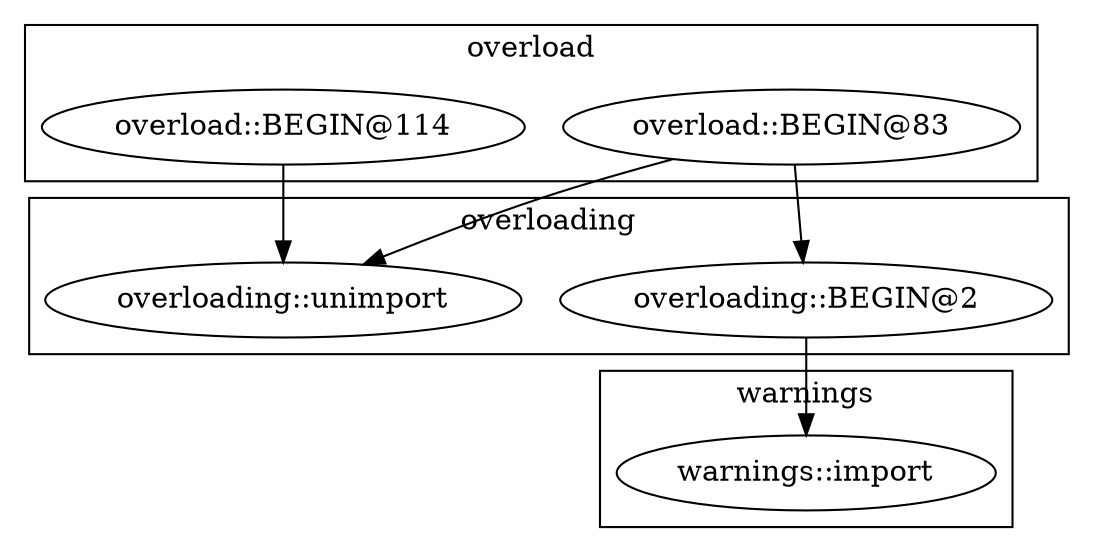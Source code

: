 digraph {
graph [overlap=false]
subgraph cluster_overload {
	label="overload";
	"overload::BEGIN@83";
	"overload::BEGIN@114";
}
subgraph cluster_overloading {
	label="overloading";
	"overloading::BEGIN@2";
	"overloading::unimport";
}
subgraph cluster_warnings {
	label="warnings";
	"warnings::import";
}
"overload::BEGIN@83" -> "overloading::unimport";
"overload::BEGIN@114" -> "overloading::unimport";
"overloading::BEGIN@2" -> "warnings::import";
"overload::BEGIN@83" -> "overloading::BEGIN@2";
}

